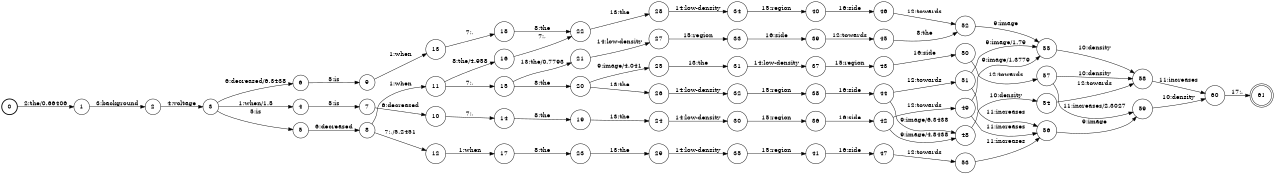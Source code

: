 digraph FST {
rankdir = LR;
size = "8.5,11";
label = "";
center = 1;
orientation = Portrait;
ranksep = "0.4";
nodesep = "0.25";
0 [label = "0", shape = circle, style = bold, fontsize = 14]
	0 -> 1 [label = "2:the/0.66406", fontsize = 14];
1 [label = "1", shape = circle, style = solid, fontsize = 14]
	1 -> 2 [label = "3:background", fontsize = 14];
2 [label = "2", shape = circle, style = solid, fontsize = 14]
	2 -> 3 [label = "4:voltage", fontsize = 14];
3 [label = "3", shape = circle, style = solid, fontsize = 14]
	3 -> 4 [label = "1:when/1.5", fontsize = 14];
	3 -> 5 [label = "5:is", fontsize = 14];
	3 -> 6 [label = "6:decreased/6.3438", fontsize = 14];
4 [label = "4", shape = circle, style = solid, fontsize = 14]
	4 -> 7 [label = "5:is", fontsize = 14];
5 [label = "5", shape = circle, style = solid, fontsize = 14]
	5 -> 8 [label = "6:decreased", fontsize = 14];
6 [label = "6", shape = circle, style = solid, fontsize = 14]
	6 -> 9 [label = "5:is", fontsize = 14];
7 [label = "7", shape = circle, style = solid, fontsize = 14]
	7 -> 10 [label = "6:decreased", fontsize = 14];
8 [label = "8", shape = circle, style = solid, fontsize = 14]
	8 -> 11 [label = "1:when", fontsize = 14];
	8 -> 12 [label = "7:,/5.2451", fontsize = 14];
9 [label = "9", shape = circle, style = solid, fontsize = 14]
	9 -> 13 [label = "1:when", fontsize = 14];
10 [label = "10", shape = circle, style = solid, fontsize = 14]
	10 -> 14 [label = "7:,", fontsize = 14];
11 [label = "11", shape = circle, style = solid, fontsize = 14]
	11 -> 16 [label = "8:the/4.958", fontsize = 14];
	11 -> 15 [label = "7:,", fontsize = 14];
12 [label = "12", shape = circle, style = solid, fontsize = 14]
	12 -> 17 [label = "1:when", fontsize = 14];
13 [label = "13", shape = circle, style = solid, fontsize = 14]
	13 -> 18 [label = "7:,", fontsize = 14];
14 [label = "14", shape = circle, style = solid, fontsize = 14]
	14 -> 19 [label = "8:the", fontsize = 14];
15 [label = "15", shape = circle, style = solid, fontsize = 14]
	15 -> 20 [label = "8:the", fontsize = 14];
	15 -> 21 [label = "13:the/0.7793", fontsize = 14];
16 [label = "16", shape = circle, style = solid, fontsize = 14]
	16 -> 22 [label = "7:,", fontsize = 14];
17 [label = "17", shape = circle, style = solid, fontsize = 14]
	17 -> 23 [label = "8:the", fontsize = 14];
18 [label = "18", shape = circle, style = solid, fontsize = 14]
	18 -> 22 [label = "8:the", fontsize = 14];
19 [label = "19", shape = circle, style = solid, fontsize = 14]
	19 -> 24 [label = "13:the", fontsize = 14];
20 [label = "20", shape = circle, style = solid, fontsize = 14]
	20 -> 26 [label = "13:the", fontsize = 14];
	20 -> 25 [label = "9:image/4.041", fontsize = 14];
21 [label = "21", shape = circle, style = solid, fontsize = 14]
	21 -> 27 [label = "14:low-density", fontsize = 14];
22 [label = "22", shape = circle, style = solid, fontsize = 14]
	22 -> 28 [label = "13:the", fontsize = 14];
23 [label = "23", shape = circle, style = solid, fontsize = 14]
	23 -> 29 [label = "13:the", fontsize = 14];
24 [label = "24", shape = circle, style = solid, fontsize = 14]
	24 -> 30 [label = "14:low-density", fontsize = 14];
25 [label = "25", shape = circle, style = solid, fontsize = 14]
	25 -> 31 [label = "13:the", fontsize = 14];
26 [label = "26", shape = circle, style = solid, fontsize = 14]
	26 -> 32 [label = "14:low-density", fontsize = 14];
27 [label = "27", shape = circle, style = solid, fontsize = 14]
	27 -> 33 [label = "15:region", fontsize = 14];
28 [label = "28", shape = circle, style = solid, fontsize = 14]
	28 -> 34 [label = "14:low-density", fontsize = 14];
29 [label = "29", shape = circle, style = solid, fontsize = 14]
	29 -> 35 [label = "14:low-density", fontsize = 14];
30 [label = "30", shape = circle, style = solid, fontsize = 14]
	30 -> 36 [label = "15:region", fontsize = 14];
31 [label = "31", shape = circle, style = solid, fontsize = 14]
	31 -> 37 [label = "14:low-density", fontsize = 14];
32 [label = "32", shape = circle, style = solid, fontsize = 14]
	32 -> 38 [label = "15:region", fontsize = 14];
33 [label = "33", shape = circle, style = solid, fontsize = 14]
	33 -> 39 [label = "16:side", fontsize = 14];
34 [label = "34", shape = circle, style = solid, fontsize = 14]
	34 -> 40 [label = "15:region", fontsize = 14];
35 [label = "35", shape = circle, style = solid, fontsize = 14]
	35 -> 41 [label = "15:region", fontsize = 14];
36 [label = "36", shape = circle, style = solid, fontsize = 14]
	36 -> 42 [label = "16:side", fontsize = 14];
37 [label = "37", shape = circle, style = solid, fontsize = 14]
	37 -> 43 [label = "15:region", fontsize = 14];
38 [label = "38", shape = circle, style = solid, fontsize = 14]
	38 -> 44 [label = "16:side", fontsize = 14];
39 [label = "39", shape = circle, style = solid, fontsize = 14]
	39 -> 45 [label = "12:towards", fontsize = 14];
40 [label = "40", shape = circle, style = solid, fontsize = 14]
	40 -> 46 [label = "16:side", fontsize = 14];
41 [label = "41", shape = circle, style = solid, fontsize = 14]
	41 -> 47 [label = "16:side", fontsize = 14];
42 [label = "42", shape = circle, style = solid, fontsize = 14]
	42 -> 48 [label = "9:image/4.8438", fontsize = 14];
	42 -> 49 [label = "12:towards", fontsize = 14];
43 [label = "43", shape = circle, style = solid, fontsize = 14]
	43 -> 50 [label = "16:side", fontsize = 14];
44 [label = "44", shape = circle, style = solid, fontsize = 14]
	44 -> 48 [label = "9:image/6.3438", fontsize = 14];
	44 -> 51 [label = "12:towards", fontsize = 14];
45 [label = "45", shape = circle, style = solid, fontsize = 14]
	45 -> 52 [label = "8:the", fontsize = 14];
46 [label = "46", shape = circle, style = solid, fontsize = 14]
	46 -> 52 [label = "12:towards", fontsize = 14];
47 [label = "47", shape = circle, style = solid, fontsize = 14]
	47 -> 53 [label = "12:towards", fontsize = 14];
48 [label = "48", shape = circle, style = solid, fontsize = 14]
	48 -> 54 [label = "10:density", fontsize = 14];
49 [label = "49", shape = circle, style = solid, fontsize = 14]
	49 -> 55 [label = "9:image/1.3779", fontsize = 14];
	49 -> 56 [label = "11:increases", fontsize = 14];
50 [label = "50", shape = circle, style = solid, fontsize = 14]
	50 -> 57 [label = "12:towards", fontsize = 14];
51 [label = "51", shape = circle, style = solid, fontsize = 14]
	51 -> 55 [label = "9:image/1.79", fontsize = 14];
	51 -> 56 [label = "11:increases", fontsize = 14];
52 [label = "52", shape = circle, style = solid, fontsize = 14]
	52 -> 55 [label = "9:image", fontsize = 14];
53 [label = "53", shape = circle, style = solid, fontsize = 14]
	53 -> 56 [label = "11:increases", fontsize = 14];
54 [label = "54", shape = circle, style = solid, fontsize = 14]
	54 -> 58 [label = "12:towards", fontsize = 14];
55 [label = "55", shape = circle, style = solid, fontsize = 14]
	55 -> 58 [label = "10:density", fontsize = 14];
56 [label = "56", shape = circle, style = solid, fontsize = 14]
	56 -> 59 [label = "9:image", fontsize = 14];
57 [label = "57", shape = circle, style = solid, fontsize = 14]
	57 -> 58 [label = "10:density", fontsize = 14];
	57 -> 59 [label = "11:increases/2.3027", fontsize = 14];
58 [label = "58", shape = circle, style = solid, fontsize = 14]
	58 -> 60 [label = "11:increases", fontsize = 14];
59 [label = "59", shape = circle, style = solid, fontsize = 14]
	59 -> 60 [label = "10:density", fontsize = 14];
60 [label = "60", shape = circle, style = solid, fontsize = 14]
	60 -> 61 [label = "17:.", fontsize = 14];
61 [label = "61", shape = doublecircle, style = solid, fontsize = 14]
}
